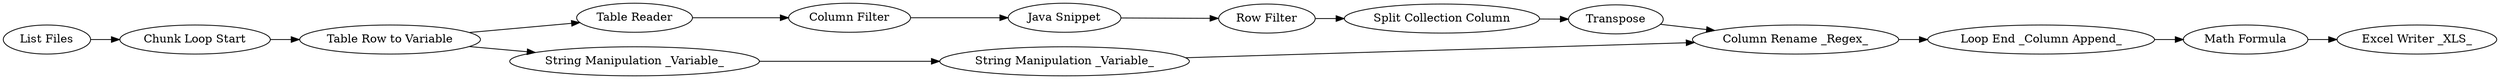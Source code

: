 digraph {
	380 [label="Table Reader"]
	382 [label="Chunk Loop Start"]
	383 [label="Table Row to Variable"]
	390 [label="Column Filter"]
	392 [label=Transpose]
	393 [label="Split Collection Column"]
	394 [label="String Manipulation _Variable_"]
	395 [label="String Manipulation _Variable_"]
	396 [label="Column Rename _Regex_"]
	397 [label="Loop End _Column Append_"]
	399 [label="Math Formula"]
	418 [label="Java Snippet"]
	419 [label="Row Filter"]
	420 [label="List Files"]
	425 [label="Excel Writer _XLS_"]
	380 -> 390
	382 -> 383
	383 -> 380
	383 -> 394
	390 -> 418
	392 -> 396
	393 -> 392
	394 -> 395
	395 -> 396
	396 -> 397
	397 -> 399
	399 -> 425
	418 -> 419
	419 -> 393
	420 -> 382
	rankdir=LR
}
